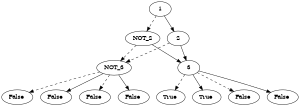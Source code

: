 digraph BDD { 
 size = "2,2"; 
1 -> NOT_2 [style=dashed] ; 
1 -> 2 ; 
NOT_2 -> NOT_3 [style=dashed] ; 
NOT_2 -> 3 ; 
NOT_3 -> { l1[label = "False "]} [style=dashed] ; 
NOT_3 -> { l2[label = "False "]} ; 
3 -> { l3[label = "True "]} [style=dashed] ; 
3 -> { l4[label = "True "]} ; 
2 -> NOT_3 [style=dashed] ; 
2 -> 3 ; 
NOT_3 -> { l5[label = "False "]} [style=dashed] ; 
NOT_3 -> { l6[label = "False "]} ; 
3 -> { l7[label = "False "]} [style=dashed] ; 
3 -> { l8[label = "False "]} ; 
}